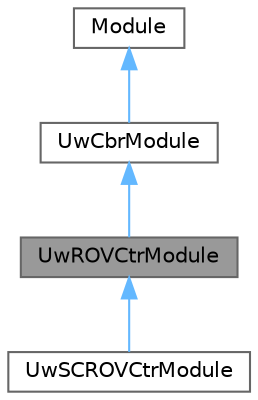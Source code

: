 digraph "UwROVCtrModule"
{
 // LATEX_PDF_SIZE
  bgcolor="transparent";
  edge [fontname=Helvetica,fontsize=10,labelfontname=Helvetica,labelfontsize=10];
  node [fontname=Helvetica,fontsize=10,shape=box,height=0.2,width=0.4];
  Node1 [id="Node000001",label="UwROVCtrModule",height=0.2,width=0.4,color="gray40", fillcolor="grey60", style="filled", fontcolor="black",tooltip="UwROVCtrModule class is used to manage UWROVCtr packets and to collect statistics about them."];
  Node2 -> Node1 [id="edge1_Node000001_Node000002",dir="back",color="steelblue1",style="solid",tooltip=" "];
  Node2 [id="Node000002",label="UwCbrModule",height=0.2,width=0.4,color="gray40", fillcolor="white", style="filled",URL="$classUwCbrModule.html",tooltip="UwCbrModule class is used to manage UWCBR packets and to collect statistics about them."];
  Node3 -> Node2 [id="edge2_Node000002_Node000003",dir="back",color="steelblue1",style="solid",tooltip=" "];
  Node3 [id="Node000003",label="Module",height=0.2,width=0.4,color="gray40", fillcolor="white", style="filled",tooltip=" "];
  Node1 -> Node4 [id="edge3_Node000001_Node000004",dir="back",color="steelblue1",style="solid",tooltip=" "];
  Node4 [id="Node000004",label="UwSCROVCtrModule",height=0.2,width=0.4,color="gray40", fillcolor="white", style="filled",URL="$classUwSCROVCtrModule.html",tooltip="UwSCROVCtrModule class adds to the UwROVCtrModule class the possibility to receive and send cross lay..."];
}
